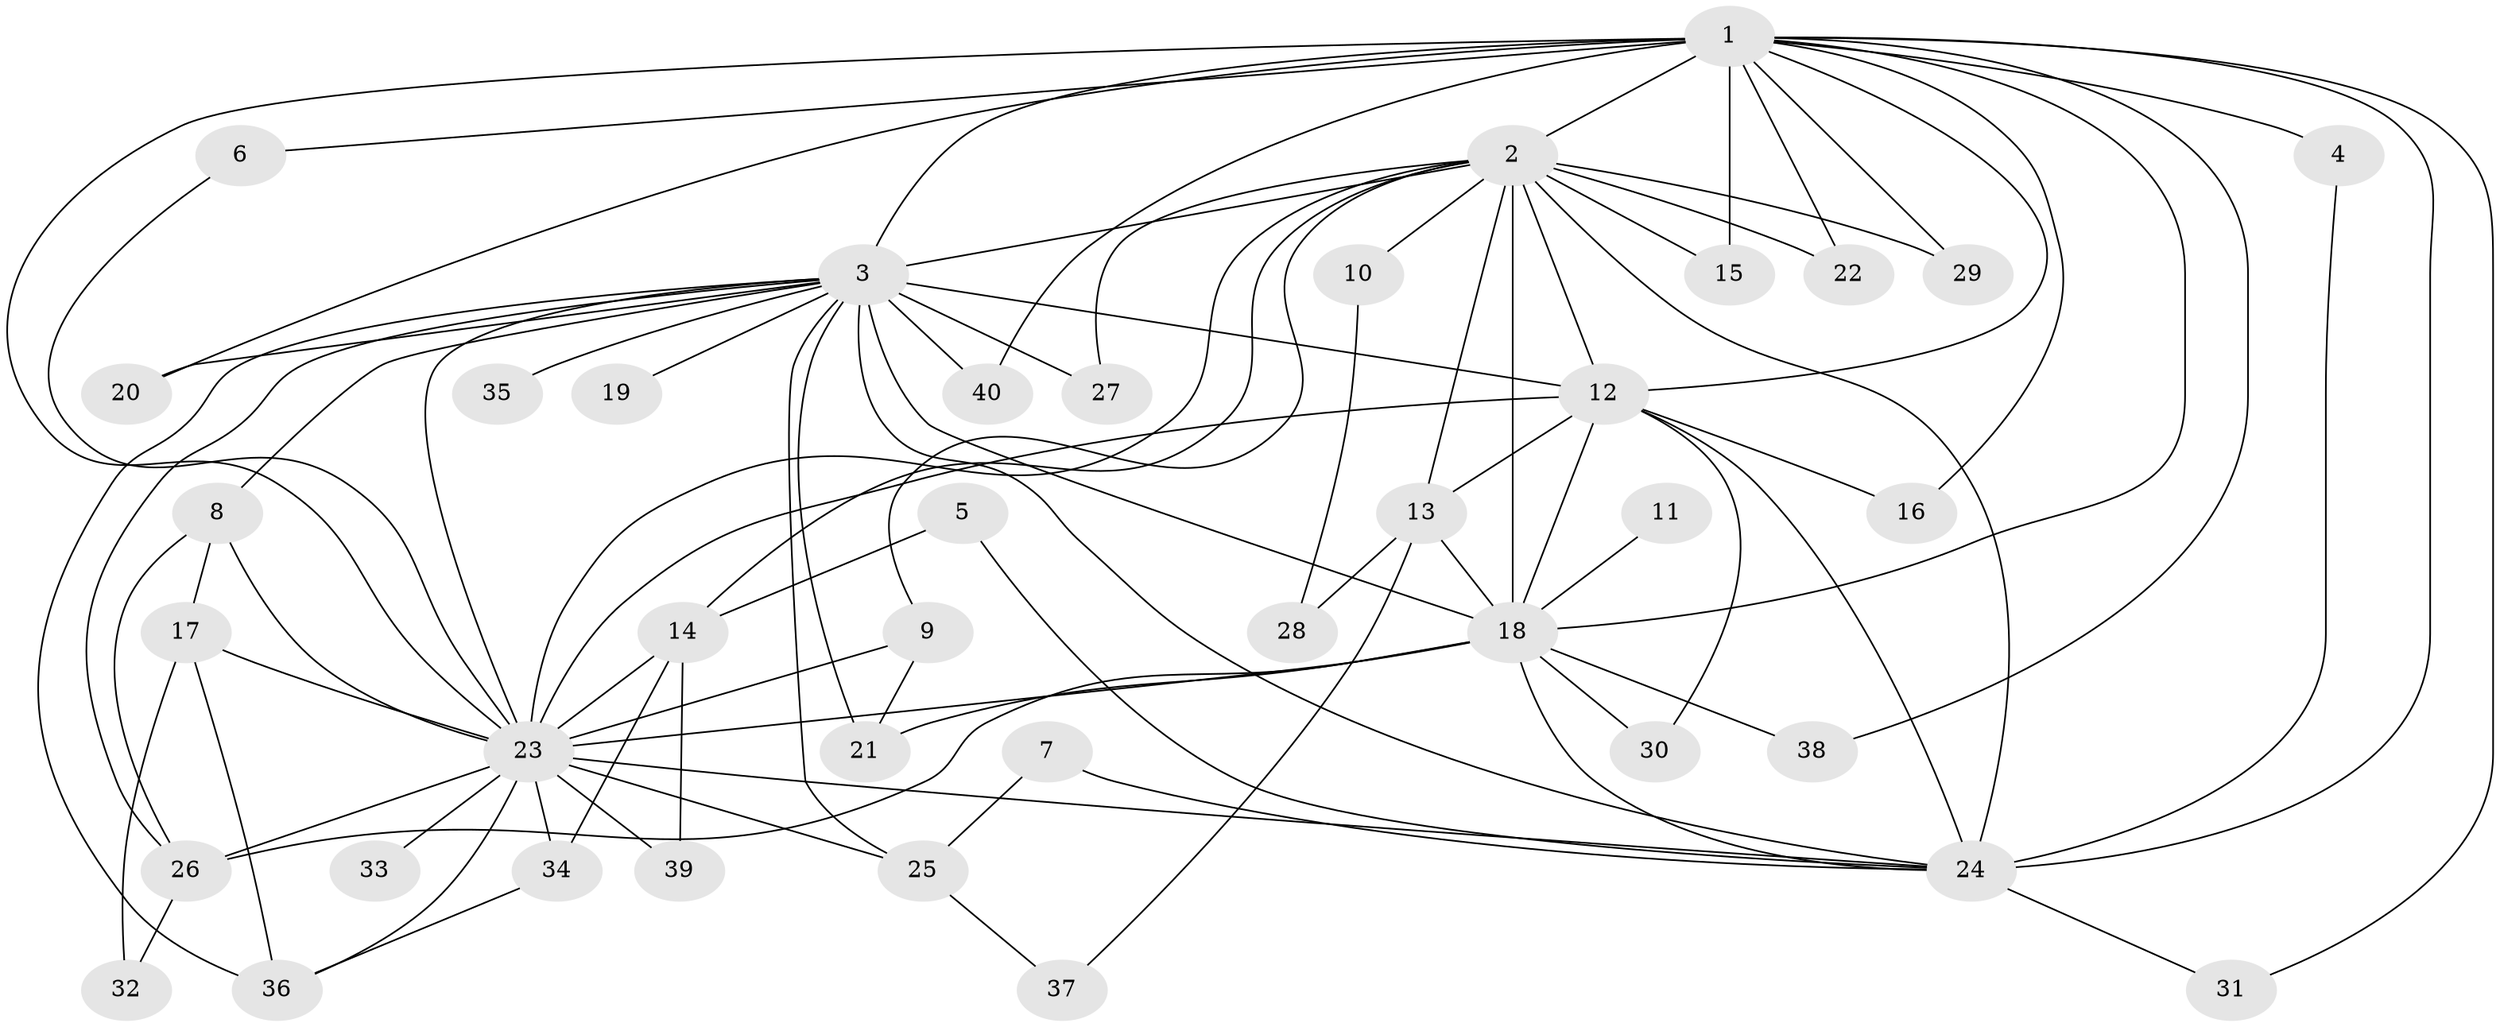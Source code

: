 // original degree distribution, {17: 0.03508771929824561, 15: 0.07017543859649122, 14: 0.05263157894736842, 23: 0.017543859649122806, 4: 0.08771929824561403, 3: 0.14035087719298245, 6: 0.017543859649122806, 5: 0.017543859649122806, 2: 0.5614035087719298}
// Generated by graph-tools (version 1.1) at 2025/36/03/04/25 23:36:17]
// undirected, 40 vertices, 88 edges
graph export_dot {
  node [color=gray90,style=filled];
  1;
  2;
  3;
  4;
  5;
  6;
  7;
  8;
  9;
  10;
  11;
  12;
  13;
  14;
  15;
  16;
  17;
  18;
  19;
  20;
  21;
  22;
  23;
  24;
  25;
  26;
  27;
  28;
  29;
  30;
  31;
  32;
  33;
  34;
  35;
  36;
  37;
  38;
  39;
  40;
  1 -- 2 [weight=4.0];
  1 -- 3 [weight=4.0];
  1 -- 4 [weight=1.0];
  1 -- 6 [weight=1.0];
  1 -- 12 [weight=2.0];
  1 -- 15 [weight=1.0];
  1 -- 16 [weight=1.0];
  1 -- 18 [weight=2.0];
  1 -- 20 [weight=1.0];
  1 -- 22 [weight=1.0];
  1 -- 23 [weight=2.0];
  1 -- 24 [weight=3.0];
  1 -- 29 [weight=1.0];
  1 -- 31 [weight=1.0];
  1 -- 38 [weight=1.0];
  1 -- 40 [weight=1.0];
  2 -- 3 [weight=4.0];
  2 -- 9 [weight=1.0];
  2 -- 10 [weight=2.0];
  2 -- 12 [weight=3.0];
  2 -- 13 [weight=1.0];
  2 -- 14 [weight=1.0];
  2 -- 15 [weight=1.0];
  2 -- 18 [weight=2.0];
  2 -- 22 [weight=1.0];
  2 -- 23 [weight=3.0];
  2 -- 24 [weight=2.0];
  2 -- 27 [weight=1.0];
  2 -- 29 [weight=1.0];
  3 -- 8 [weight=1.0];
  3 -- 12 [weight=2.0];
  3 -- 18 [weight=3.0];
  3 -- 19 [weight=2.0];
  3 -- 20 [weight=1.0];
  3 -- 21 [weight=1.0];
  3 -- 23 [weight=2.0];
  3 -- 24 [weight=2.0];
  3 -- 25 [weight=1.0];
  3 -- 26 [weight=1.0];
  3 -- 27 [weight=1.0];
  3 -- 35 [weight=2.0];
  3 -- 36 [weight=2.0];
  3 -- 40 [weight=1.0];
  4 -- 24 [weight=1.0];
  5 -- 14 [weight=1.0];
  5 -- 24 [weight=1.0];
  6 -- 23 [weight=1.0];
  7 -- 24 [weight=1.0];
  7 -- 25 [weight=1.0];
  8 -- 17 [weight=1.0];
  8 -- 23 [weight=1.0];
  8 -- 26 [weight=1.0];
  9 -- 21 [weight=1.0];
  9 -- 23 [weight=1.0];
  10 -- 28 [weight=1.0];
  11 -- 18 [weight=1.0];
  12 -- 13 [weight=1.0];
  12 -- 16 [weight=1.0];
  12 -- 18 [weight=1.0];
  12 -- 23 [weight=1.0];
  12 -- 24 [weight=1.0];
  12 -- 30 [weight=1.0];
  13 -- 18 [weight=1.0];
  13 -- 28 [weight=1.0];
  13 -- 37 [weight=1.0];
  14 -- 23 [weight=2.0];
  14 -- 34 [weight=1.0];
  14 -- 39 [weight=1.0];
  17 -- 23 [weight=1.0];
  17 -- 32 [weight=1.0];
  17 -- 36 [weight=1.0];
  18 -- 21 [weight=1.0];
  18 -- 23 [weight=1.0];
  18 -- 24 [weight=1.0];
  18 -- 26 [weight=1.0];
  18 -- 30 [weight=1.0];
  18 -- 38 [weight=1.0];
  23 -- 24 [weight=1.0];
  23 -- 25 [weight=1.0];
  23 -- 26 [weight=1.0];
  23 -- 33 [weight=1.0];
  23 -- 34 [weight=1.0];
  23 -- 36 [weight=1.0];
  23 -- 39 [weight=1.0];
  24 -- 31 [weight=1.0];
  25 -- 37 [weight=1.0];
  26 -- 32 [weight=1.0];
  34 -- 36 [weight=1.0];
}

